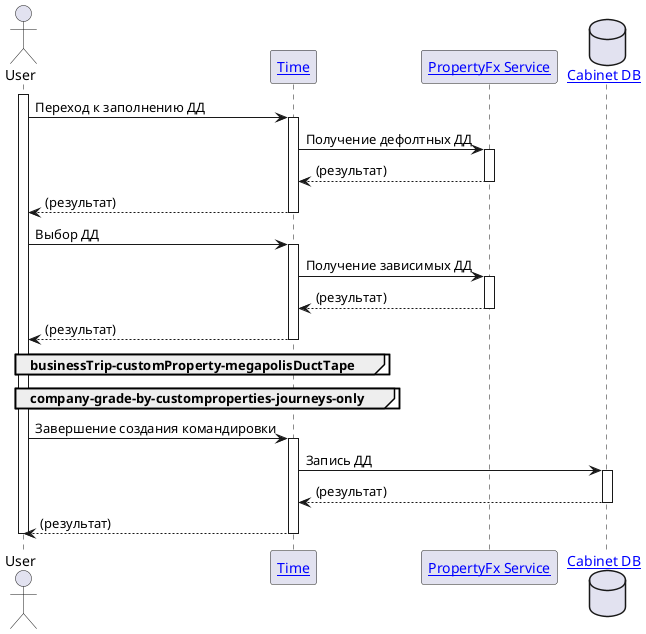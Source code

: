 @startuml
'https://plantuml.com/sequence-diagram


actor User
participant "[[/architect/components/applications.time Time]]" as Time
participant "[[/architect/components/services.propertyfx PropertyFx Service]]" as PropertyFx
database "[[/architect/components/db.cabinet Cabinet DB]]" as Cabinet

activate User

User -> Time ++ : Переход к заполнению ДД
    Time -> PropertyFx ++ : Получение дефолтных ДД
    return (результат)
return (результат)
User -> Time ++ : Выбор ДД
    Time -> PropertyFx ++ : Получение зависимых ДД
    return (результат)
return (результат)

group businessTrip-customProperty-megapolisDuctTape
end
group company-grade-by-customproperties-journeys-only
end

User -> Time ++ : Завершение создания командировки
    Time -> Cabinet ++ : Запись ДД
    return (результат)
return (результат)

deactivate User
@enduml